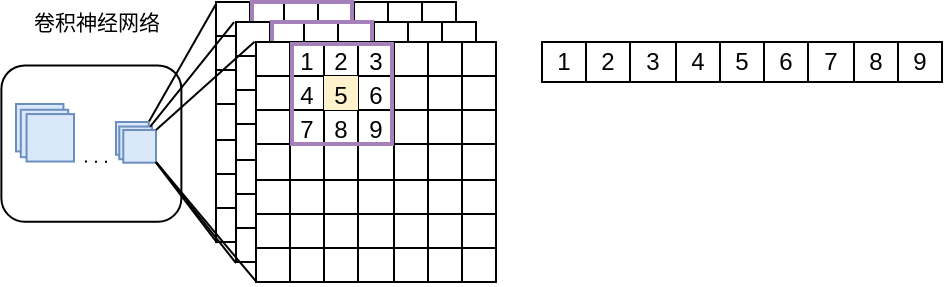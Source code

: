 <mxfile version="14.4.4" type="github">
  <diagram id="DVfhKNldQt_1H1VPAFZx" name="第 1 页">
    <mxGraphModel dx="813" dy="426" grid="1" gridSize="10" guides="1" tooltips="1" connect="1" arrows="1" fold="1" page="1" pageScale="1" pageWidth="827" pageHeight="1169" math="0" shadow="0">
      <root>
        <mxCell id="0" />
        <mxCell id="1" parent="0" />
        <mxCell id="3pBGqSBrtArBSsRjVc5b-1" value="" style="rounded=1;whiteSpace=wrap;html=1;fillColor=none;" vertex="1" parent="1">
          <mxGeometry x="89.69" y="181.7" width="90" height="78.18" as="geometry" />
        </mxCell>
        <mxCell id="3pBGqSBrtArBSsRjVc5b-2" value="&lt;font style=&quot;font-size: 10.5px&quot;&gt;卷积神经网络&lt;/font&gt;" style="text;html=1;align=center;verticalAlign=middle;resizable=0;points=[];autosize=1;fontSize=10.5;" vertex="1" parent="1">
          <mxGeometry x="92" y="150" width="90" height="20" as="geometry" />
        </mxCell>
        <mxCell id="3pBGqSBrtArBSsRjVc5b-3" value="" style="shape=table;html=1;whiteSpace=wrap;startSize=0;container=1;collapsible=0;childLayout=tableLayout;" vertex="1" parent="1">
          <mxGeometry x="197" y="150" width="120" height="120" as="geometry" />
        </mxCell>
        <mxCell id="3pBGqSBrtArBSsRjVc5b-4" value="" style="shape=partialRectangle;html=1;whiteSpace=wrap;collapsible=0;dropTarget=0;pointerEvents=0;fillColor=none;top=0;left=0;bottom=0;right=0;points=[[0,0.5],[1,0.5]];portConstraint=eastwest;" vertex="1" parent="3pBGqSBrtArBSsRjVc5b-3">
          <mxGeometry width="120" height="17" as="geometry" />
        </mxCell>
        <mxCell id="3pBGqSBrtArBSsRjVc5b-5" value="" style="shape=partialRectangle;html=1;whiteSpace=wrap;connectable=0;overflow=hidden;fillColor=none;top=0;left=0;bottom=0;right=0;" vertex="1" parent="3pBGqSBrtArBSsRjVc5b-4">
          <mxGeometry width="17" height="17" as="geometry" />
        </mxCell>
        <mxCell id="3pBGqSBrtArBSsRjVc5b-6" value="" style="shape=partialRectangle;html=1;whiteSpace=wrap;connectable=0;overflow=hidden;fillColor=none;top=0;left=0;bottom=0;right=0;" vertex="1" parent="3pBGqSBrtArBSsRjVc5b-4">
          <mxGeometry x="17" width="17" height="17" as="geometry" />
        </mxCell>
        <mxCell id="3pBGqSBrtArBSsRjVc5b-7" value="" style="shape=partialRectangle;html=1;whiteSpace=wrap;connectable=0;overflow=hidden;fillColor=none;top=0;left=0;bottom=0;right=0;" vertex="1" parent="3pBGqSBrtArBSsRjVc5b-4">
          <mxGeometry x="34" width="17" height="17" as="geometry" />
        </mxCell>
        <mxCell id="3pBGqSBrtArBSsRjVc5b-8" value="" style="shape=partialRectangle;html=1;whiteSpace=wrap;connectable=0;overflow=hidden;fillColor=none;top=0;left=0;bottom=0;right=0;" vertex="1" parent="3pBGqSBrtArBSsRjVc5b-4">
          <mxGeometry x="51" width="18" height="17" as="geometry" />
        </mxCell>
        <mxCell id="3pBGqSBrtArBSsRjVc5b-9" value="" style="shape=partialRectangle;html=1;whiteSpace=wrap;connectable=0;overflow=hidden;fillColor=none;top=0;left=0;bottom=0;right=0;" vertex="1" parent="3pBGqSBrtArBSsRjVc5b-4">
          <mxGeometry x="69" width="17" height="17" as="geometry" />
        </mxCell>
        <mxCell id="3pBGqSBrtArBSsRjVc5b-10" value="" style="shape=partialRectangle;html=1;whiteSpace=wrap;connectable=0;overflow=hidden;fillColor=none;top=0;left=0;bottom=0;right=0;" vertex="1" parent="3pBGqSBrtArBSsRjVc5b-4">
          <mxGeometry x="86" width="17" height="17" as="geometry" />
        </mxCell>
        <mxCell id="3pBGqSBrtArBSsRjVc5b-11" value="" style="shape=partialRectangle;html=1;whiteSpace=wrap;connectable=0;overflow=hidden;fillColor=none;top=0;left=0;bottom=0;right=0;" vertex="1" parent="3pBGqSBrtArBSsRjVc5b-4">
          <mxGeometry x="103" width="17" height="17" as="geometry" />
        </mxCell>
        <mxCell id="3pBGqSBrtArBSsRjVc5b-12" value="" style="shape=partialRectangle;html=1;whiteSpace=wrap;collapsible=0;dropTarget=0;pointerEvents=0;fillColor=none;top=0;left=0;bottom=0;right=0;points=[[0,0.5],[1,0.5]];portConstraint=eastwest;" vertex="1" parent="3pBGqSBrtArBSsRjVc5b-3">
          <mxGeometry y="17" width="120" height="17" as="geometry" />
        </mxCell>
        <mxCell id="3pBGqSBrtArBSsRjVc5b-13" value="" style="shape=partialRectangle;html=1;whiteSpace=wrap;connectable=0;overflow=hidden;fillColor=none;top=0;left=0;bottom=0;right=0;" vertex="1" parent="3pBGqSBrtArBSsRjVc5b-12">
          <mxGeometry width="17" height="17" as="geometry" />
        </mxCell>
        <mxCell id="3pBGqSBrtArBSsRjVc5b-14" value="" style="shape=partialRectangle;html=1;whiteSpace=wrap;connectable=0;overflow=hidden;fillColor=none;top=0;left=0;bottom=0;right=0;" vertex="1" parent="3pBGqSBrtArBSsRjVc5b-12">
          <mxGeometry x="17" width="17" height="17" as="geometry" />
        </mxCell>
        <mxCell id="3pBGqSBrtArBSsRjVc5b-15" value="" style="shape=partialRectangle;html=1;whiteSpace=wrap;connectable=0;overflow=hidden;fillColor=#fff2cc;top=0;left=0;bottom=0;right=0;strokeColor=#d6b656;" vertex="1" parent="3pBGqSBrtArBSsRjVc5b-12">
          <mxGeometry x="34" width="17" height="17" as="geometry" />
        </mxCell>
        <mxCell id="3pBGqSBrtArBSsRjVc5b-16" value="" style="shape=partialRectangle;html=1;whiteSpace=wrap;connectable=0;overflow=hidden;fillColor=none;top=0;left=0;bottom=0;right=0;" vertex="1" parent="3pBGqSBrtArBSsRjVc5b-12">
          <mxGeometry x="51" width="18" height="17" as="geometry" />
        </mxCell>
        <mxCell id="3pBGqSBrtArBSsRjVc5b-17" value="" style="shape=partialRectangle;html=1;whiteSpace=wrap;connectable=0;overflow=hidden;fillColor=none;top=0;left=0;bottom=0;right=0;" vertex="1" parent="3pBGqSBrtArBSsRjVc5b-12">
          <mxGeometry x="69" width="17" height="17" as="geometry" />
        </mxCell>
        <mxCell id="3pBGqSBrtArBSsRjVc5b-18" value="" style="shape=partialRectangle;html=1;whiteSpace=wrap;connectable=0;overflow=hidden;fillColor=none;top=0;left=0;bottom=0;right=0;" vertex="1" parent="3pBGqSBrtArBSsRjVc5b-12">
          <mxGeometry x="86" width="17" height="17" as="geometry" />
        </mxCell>
        <mxCell id="3pBGqSBrtArBSsRjVc5b-19" value="" style="shape=partialRectangle;html=1;whiteSpace=wrap;connectable=0;overflow=hidden;fillColor=none;top=0;left=0;bottom=0;right=0;" vertex="1" parent="3pBGqSBrtArBSsRjVc5b-12">
          <mxGeometry x="103" width="17" height="17" as="geometry" />
        </mxCell>
        <mxCell id="3pBGqSBrtArBSsRjVc5b-20" value="" style="shape=partialRectangle;html=1;whiteSpace=wrap;collapsible=0;dropTarget=0;pointerEvents=0;fillColor=none;top=0;left=0;bottom=0;right=0;points=[[0,0.5],[1,0.5]];portConstraint=eastwest;" vertex="1" parent="3pBGqSBrtArBSsRjVc5b-3">
          <mxGeometry y="34" width="120" height="17" as="geometry" />
        </mxCell>
        <mxCell id="3pBGqSBrtArBSsRjVc5b-21" value="" style="shape=partialRectangle;html=1;whiteSpace=wrap;connectable=0;overflow=hidden;fillColor=none;top=0;left=0;bottom=0;right=0;" vertex="1" parent="3pBGqSBrtArBSsRjVc5b-20">
          <mxGeometry width="17" height="17" as="geometry" />
        </mxCell>
        <mxCell id="3pBGqSBrtArBSsRjVc5b-22" value="" style="shape=partialRectangle;html=1;whiteSpace=wrap;connectable=0;overflow=hidden;fillColor=none;top=0;left=0;bottom=0;right=0;" vertex="1" parent="3pBGqSBrtArBSsRjVc5b-20">
          <mxGeometry x="17" width="17" height="17" as="geometry" />
        </mxCell>
        <mxCell id="3pBGqSBrtArBSsRjVc5b-23" value="" style="shape=partialRectangle;html=1;whiteSpace=wrap;connectable=0;overflow=hidden;top=0;left=0;bottom=0;right=0;strokeColor=#d79b00;fillColor=none;" vertex="1" parent="3pBGqSBrtArBSsRjVc5b-20">
          <mxGeometry x="34" width="17" height="17" as="geometry" />
        </mxCell>
        <mxCell id="3pBGqSBrtArBSsRjVc5b-24" value="" style="shape=partialRectangle;html=1;whiteSpace=wrap;connectable=0;overflow=hidden;fillColor=none;top=0;left=0;bottom=0;right=0;" vertex="1" parent="3pBGqSBrtArBSsRjVc5b-20">
          <mxGeometry x="51" width="18" height="17" as="geometry" />
        </mxCell>
        <mxCell id="3pBGqSBrtArBSsRjVc5b-25" value="" style="shape=partialRectangle;html=1;whiteSpace=wrap;connectable=0;overflow=hidden;fillColor=none;top=0;left=0;bottom=0;right=0;" vertex="1" parent="3pBGqSBrtArBSsRjVc5b-20">
          <mxGeometry x="69" width="17" height="17" as="geometry" />
        </mxCell>
        <mxCell id="3pBGqSBrtArBSsRjVc5b-26" value="" style="shape=partialRectangle;html=1;whiteSpace=wrap;connectable=0;overflow=hidden;fillColor=none;top=0;left=0;bottom=0;right=0;" vertex="1" parent="3pBGqSBrtArBSsRjVc5b-20">
          <mxGeometry x="86" width="17" height="17" as="geometry" />
        </mxCell>
        <mxCell id="3pBGqSBrtArBSsRjVc5b-27" value="" style="shape=partialRectangle;html=1;whiteSpace=wrap;connectable=0;overflow=hidden;fillColor=none;top=0;left=0;bottom=0;right=0;" vertex="1" parent="3pBGqSBrtArBSsRjVc5b-20">
          <mxGeometry x="103" width="17" height="17" as="geometry" />
        </mxCell>
        <mxCell id="3pBGqSBrtArBSsRjVc5b-28" value="" style="shape=partialRectangle;html=1;whiteSpace=wrap;collapsible=0;dropTarget=0;pointerEvents=0;fillColor=none;top=0;left=0;bottom=0;right=0;points=[[0,0.5],[1,0.5]];portConstraint=eastwest;" vertex="1" parent="3pBGqSBrtArBSsRjVc5b-3">
          <mxGeometry y="51" width="120" height="18" as="geometry" />
        </mxCell>
        <mxCell id="3pBGqSBrtArBSsRjVc5b-29" value="" style="shape=partialRectangle;html=1;whiteSpace=wrap;connectable=0;overflow=hidden;fillColor=none;top=0;left=0;bottom=0;right=0;" vertex="1" parent="3pBGqSBrtArBSsRjVc5b-28">
          <mxGeometry width="17" height="18" as="geometry" />
        </mxCell>
        <mxCell id="3pBGqSBrtArBSsRjVc5b-30" value="" style="shape=partialRectangle;html=1;whiteSpace=wrap;connectable=0;overflow=hidden;fillColor=none;top=0;left=0;bottom=0;right=0;" vertex="1" parent="3pBGqSBrtArBSsRjVc5b-28">
          <mxGeometry x="17" width="17" height="18" as="geometry" />
        </mxCell>
        <mxCell id="3pBGqSBrtArBSsRjVc5b-31" value="" style="shape=partialRectangle;html=1;whiteSpace=wrap;connectable=0;overflow=hidden;fillColor=none;top=0;left=0;bottom=0;right=0;" vertex="1" parent="3pBGqSBrtArBSsRjVc5b-28">
          <mxGeometry x="34" width="17" height="18" as="geometry" />
        </mxCell>
        <mxCell id="3pBGqSBrtArBSsRjVc5b-32" value="" style="shape=partialRectangle;html=1;whiteSpace=wrap;connectable=0;overflow=hidden;fillColor=none;top=0;left=0;bottom=0;right=0;" vertex="1" parent="3pBGqSBrtArBSsRjVc5b-28">
          <mxGeometry x="51" width="18" height="18" as="geometry" />
        </mxCell>
        <mxCell id="3pBGqSBrtArBSsRjVc5b-33" value="" style="shape=partialRectangle;html=1;whiteSpace=wrap;connectable=0;overflow=hidden;fillColor=none;top=0;left=0;bottom=0;right=0;" vertex="1" parent="3pBGqSBrtArBSsRjVc5b-28">
          <mxGeometry x="69" width="17" height="18" as="geometry" />
        </mxCell>
        <mxCell id="3pBGqSBrtArBSsRjVc5b-34" value="" style="shape=partialRectangle;html=1;whiteSpace=wrap;connectable=0;overflow=hidden;fillColor=none;top=0;left=0;bottom=0;right=0;" vertex="1" parent="3pBGqSBrtArBSsRjVc5b-28">
          <mxGeometry x="86" width="17" height="18" as="geometry" />
        </mxCell>
        <mxCell id="3pBGqSBrtArBSsRjVc5b-35" value="" style="shape=partialRectangle;html=1;whiteSpace=wrap;connectable=0;overflow=hidden;fillColor=none;top=0;left=0;bottom=0;right=0;" vertex="1" parent="3pBGqSBrtArBSsRjVc5b-28">
          <mxGeometry x="103" width="17" height="18" as="geometry" />
        </mxCell>
        <mxCell id="3pBGqSBrtArBSsRjVc5b-36" value="" style="shape=partialRectangle;html=1;whiteSpace=wrap;collapsible=0;dropTarget=0;pointerEvents=0;fillColor=none;top=0;left=0;bottom=0;right=0;points=[[0,0.5],[1,0.5]];portConstraint=eastwest;" vertex="1" parent="3pBGqSBrtArBSsRjVc5b-3">
          <mxGeometry y="69" width="120" height="17" as="geometry" />
        </mxCell>
        <mxCell id="3pBGqSBrtArBSsRjVc5b-37" value="" style="shape=partialRectangle;html=1;whiteSpace=wrap;connectable=0;overflow=hidden;fillColor=none;top=0;left=0;bottom=0;right=0;" vertex="1" parent="3pBGqSBrtArBSsRjVc5b-36">
          <mxGeometry width="17" height="17" as="geometry" />
        </mxCell>
        <mxCell id="3pBGqSBrtArBSsRjVc5b-38" value="" style="shape=partialRectangle;html=1;whiteSpace=wrap;connectable=0;overflow=hidden;fillColor=none;top=0;left=0;bottom=0;right=0;" vertex="1" parent="3pBGqSBrtArBSsRjVc5b-36">
          <mxGeometry x="17" width="17" height="17" as="geometry" />
        </mxCell>
        <mxCell id="3pBGqSBrtArBSsRjVc5b-39" value="" style="shape=partialRectangle;html=1;whiteSpace=wrap;connectable=0;overflow=hidden;fillColor=none;top=0;left=0;bottom=0;right=0;" vertex="1" parent="3pBGqSBrtArBSsRjVc5b-36">
          <mxGeometry x="34" width="17" height="17" as="geometry" />
        </mxCell>
        <mxCell id="3pBGqSBrtArBSsRjVc5b-40" value="" style="shape=partialRectangle;html=1;whiteSpace=wrap;connectable=0;overflow=hidden;fillColor=none;top=0;left=0;bottom=0;right=0;" vertex="1" parent="3pBGqSBrtArBSsRjVc5b-36">
          <mxGeometry x="51" width="18" height="17" as="geometry" />
        </mxCell>
        <mxCell id="3pBGqSBrtArBSsRjVc5b-41" value="" style="shape=partialRectangle;html=1;whiteSpace=wrap;connectable=0;overflow=hidden;fillColor=none;top=0;left=0;bottom=0;right=0;" vertex="1" parent="3pBGqSBrtArBSsRjVc5b-36">
          <mxGeometry x="69" width="17" height="17" as="geometry" />
        </mxCell>
        <mxCell id="3pBGqSBrtArBSsRjVc5b-42" value="" style="shape=partialRectangle;html=1;whiteSpace=wrap;connectable=0;overflow=hidden;fillColor=none;top=0;left=0;bottom=0;right=0;" vertex="1" parent="3pBGqSBrtArBSsRjVc5b-36">
          <mxGeometry x="86" width="17" height="17" as="geometry" />
        </mxCell>
        <mxCell id="3pBGqSBrtArBSsRjVc5b-43" value="" style="shape=partialRectangle;html=1;whiteSpace=wrap;connectable=0;overflow=hidden;fillColor=none;top=0;left=0;bottom=0;right=0;" vertex="1" parent="3pBGqSBrtArBSsRjVc5b-36">
          <mxGeometry x="103" width="17" height="17" as="geometry" />
        </mxCell>
        <mxCell id="3pBGqSBrtArBSsRjVc5b-44" value="" style="shape=partialRectangle;html=1;whiteSpace=wrap;collapsible=0;dropTarget=0;pointerEvents=0;fillColor=none;top=0;left=0;bottom=0;right=0;points=[[0,0.5],[1,0.5]];portConstraint=eastwest;" vertex="1" parent="3pBGqSBrtArBSsRjVc5b-3">
          <mxGeometry y="86" width="120" height="17" as="geometry" />
        </mxCell>
        <mxCell id="3pBGqSBrtArBSsRjVc5b-45" value="" style="shape=partialRectangle;html=1;whiteSpace=wrap;connectable=0;overflow=hidden;fillColor=none;top=0;left=0;bottom=0;right=0;" vertex="1" parent="3pBGqSBrtArBSsRjVc5b-44">
          <mxGeometry width="17" height="17" as="geometry" />
        </mxCell>
        <mxCell id="3pBGqSBrtArBSsRjVc5b-46" value="" style="shape=partialRectangle;html=1;whiteSpace=wrap;connectable=0;overflow=hidden;fillColor=none;top=0;left=0;bottom=0;right=0;" vertex="1" parent="3pBGqSBrtArBSsRjVc5b-44">
          <mxGeometry x="17" width="17" height="17" as="geometry" />
        </mxCell>
        <mxCell id="3pBGqSBrtArBSsRjVc5b-47" value="" style="shape=partialRectangle;html=1;whiteSpace=wrap;connectable=0;overflow=hidden;fillColor=none;top=0;left=0;bottom=0;right=0;" vertex="1" parent="3pBGqSBrtArBSsRjVc5b-44">
          <mxGeometry x="34" width="17" height="17" as="geometry" />
        </mxCell>
        <mxCell id="3pBGqSBrtArBSsRjVc5b-48" value="" style="shape=partialRectangle;html=1;whiteSpace=wrap;connectable=0;overflow=hidden;fillColor=none;top=0;left=0;bottom=0;right=0;" vertex="1" parent="3pBGqSBrtArBSsRjVc5b-44">
          <mxGeometry x="51" width="18" height="17" as="geometry" />
        </mxCell>
        <mxCell id="3pBGqSBrtArBSsRjVc5b-49" value="" style="shape=partialRectangle;html=1;whiteSpace=wrap;connectable=0;overflow=hidden;fillColor=none;top=0;left=0;bottom=0;right=0;" vertex="1" parent="3pBGqSBrtArBSsRjVc5b-44">
          <mxGeometry x="69" width="17" height="17" as="geometry" />
        </mxCell>
        <mxCell id="3pBGqSBrtArBSsRjVc5b-50" value="" style="shape=partialRectangle;html=1;whiteSpace=wrap;connectable=0;overflow=hidden;fillColor=none;top=0;left=0;bottom=0;right=0;" vertex="1" parent="3pBGqSBrtArBSsRjVc5b-44">
          <mxGeometry x="86" width="17" height="17" as="geometry" />
        </mxCell>
        <mxCell id="3pBGqSBrtArBSsRjVc5b-51" value="" style="shape=partialRectangle;html=1;whiteSpace=wrap;connectable=0;overflow=hidden;fillColor=none;top=0;left=0;bottom=0;right=0;" vertex="1" parent="3pBGqSBrtArBSsRjVc5b-44">
          <mxGeometry x="103" width="17" height="17" as="geometry" />
        </mxCell>
        <mxCell id="3pBGqSBrtArBSsRjVc5b-52" value="" style="shape=partialRectangle;html=1;whiteSpace=wrap;collapsible=0;dropTarget=0;pointerEvents=0;fillColor=none;top=0;left=0;bottom=0;right=0;points=[[0,0.5],[1,0.5]];portConstraint=eastwest;" vertex="1" parent="3pBGqSBrtArBSsRjVc5b-3">
          <mxGeometry y="103" width="120" height="17" as="geometry" />
        </mxCell>
        <mxCell id="3pBGqSBrtArBSsRjVc5b-53" value="" style="shape=partialRectangle;html=1;whiteSpace=wrap;connectable=0;overflow=hidden;fillColor=none;top=0;left=0;bottom=0;right=0;" vertex="1" parent="3pBGqSBrtArBSsRjVc5b-52">
          <mxGeometry width="17" height="17" as="geometry" />
        </mxCell>
        <mxCell id="3pBGqSBrtArBSsRjVc5b-54" value="" style="shape=partialRectangle;html=1;whiteSpace=wrap;connectable=0;overflow=hidden;fillColor=none;top=0;left=0;bottom=0;right=0;" vertex="1" parent="3pBGqSBrtArBSsRjVc5b-52">
          <mxGeometry x="17" width="17" height="17" as="geometry" />
        </mxCell>
        <mxCell id="3pBGqSBrtArBSsRjVc5b-55" value="" style="shape=partialRectangle;html=1;whiteSpace=wrap;connectable=0;overflow=hidden;fillColor=none;top=0;left=0;bottom=0;right=0;" vertex="1" parent="3pBGqSBrtArBSsRjVc5b-52">
          <mxGeometry x="34" width="17" height="17" as="geometry" />
        </mxCell>
        <mxCell id="3pBGqSBrtArBSsRjVc5b-56" value="" style="shape=partialRectangle;html=1;whiteSpace=wrap;connectable=0;overflow=hidden;fillColor=none;top=0;left=0;bottom=0;right=0;" vertex="1" parent="3pBGqSBrtArBSsRjVc5b-52">
          <mxGeometry x="51" width="18" height="17" as="geometry" />
        </mxCell>
        <mxCell id="3pBGqSBrtArBSsRjVc5b-57" value="" style="shape=partialRectangle;html=1;whiteSpace=wrap;connectable=0;overflow=hidden;fillColor=none;top=0;left=0;bottom=0;right=0;" vertex="1" parent="3pBGqSBrtArBSsRjVc5b-52">
          <mxGeometry x="69" width="17" height="17" as="geometry" />
        </mxCell>
        <mxCell id="3pBGqSBrtArBSsRjVc5b-58" value="" style="shape=partialRectangle;html=1;whiteSpace=wrap;connectable=0;overflow=hidden;fillColor=none;top=0;left=0;bottom=0;right=0;" vertex="1" parent="3pBGqSBrtArBSsRjVc5b-52">
          <mxGeometry x="86" width="17" height="17" as="geometry" />
        </mxCell>
        <mxCell id="3pBGqSBrtArBSsRjVc5b-59" value="" style="shape=partialRectangle;html=1;whiteSpace=wrap;connectable=0;overflow=hidden;fillColor=none;top=0;left=0;bottom=0;right=0;" vertex="1" parent="3pBGqSBrtArBSsRjVc5b-52">
          <mxGeometry x="103" width="17" height="17" as="geometry" />
        </mxCell>
        <mxCell id="3pBGqSBrtArBSsRjVc5b-60" value="" style="endArrow=none;html=1;exitX=1;exitY=0;exitDx=0;exitDy=0;entryX=0;entryY=0.059;entryDx=0;entryDy=0;entryPerimeter=0;" edge="1" parent="1" source="3pBGqSBrtArBSsRjVc5b-65" target="3pBGqSBrtArBSsRjVc5b-4">
          <mxGeometry width="50" height="50" relative="1" as="geometry">
            <mxPoint x="197" y="270" as="sourcePoint" />
            <mxPoint x="207" y="151" as="targetPoint" />
          </mxGeometry>
        </mxCell>
        <mxCell id="3pBGqSBrtArBSsRjVc5b-61" value="" style="whiteSpace=wrap;html=1;aspect=fixed;fillColor=#dae8fc;strokeColor=#6c8ebf;" vertex="1" parent="1">
          <mxGeometry x="97" y="201" width="23.719" height="23.719" as="geometry" />
        </mxCell>
        <mxCell id="3pBGqSBrtArBSsRjVc5b-62" value="" style="whiteSpace=wrap;html=1;aspect=fixed;fillColor=#dae8fc;strokeColor=#6c8ebf;" vertex="1" parent="1">
          <mxGeometry x="99.393" y="203.874" width="23.719" height="23.719" as="geometry" />
        </mxCell>
        <mxCell id="3pBGqSBrtArBSsRjVc5b-63" value="" style="whiteSpace=wrap;html=1;aspect=fixed;fillColor=#dae8fc;strokeColor=#6c8ebf;" vertex="1" parent="1">
          <mxGeometry x="102.281" y="206.04" width="23.719" height="23.719" as="geometry" />
        </mxCell>
        <mxCell id="3pBGqSBrtArBSsRjVc5b-64" value="" style="group" vertex="1" connectable="0" parent="1">
          <mxGeometry x="147" y="210" width="20" height="22.78" as="geometry" />
        </mxCell>
        <mxCell id="3pBGqSBrtArBSsRjVc5b-65" value="" style="whiteSpace=wrap;html=1;aspect=fixed;fillColor=#dae8fc;strokeColor=#6c8ebf;" vertex="1" parent="3pBGqSBrtArBSsRjVc5b-64">
          <mxGeometry width="16.358" height="16.358" as="geometry" />
        </mxCell>
        <mxCell id="3pBGqSBrtArBSsRjVc5b-66" value="" style="whiteSpace=wrap;html=1;aspect=fixed;fillColor=#dae8fc;strokeColor=#6c8ebf;" vertex="1" parent="3pBGqSBrtArBSsRjVc5b-64">
          <mxGeometry x="1.65" y="2.277" width="16.358" height="16.358" as="geometry" />
        </mxCell>
        <mxCell id="3pBGqSBrtArBSsRjVc5b-67" value="" style="whiteSpace=wrap;html=1;aspect=fixed;fillColor=#dae8fc;strokeColor=#6c8ebf;" vertex="1" parent="3pBGqSBrtArBSsRjVc5b-64">
          <mxGeometry x="3.642" y="3.992" width="16.358" height="16.358" as="geometry" />
        </mxCell>
        <mxCell id="3pBGqSBrtArBSsRjVc5b-68" value="" style="endArrow=none;dashed=1;html=1;dashPattern=1 4;" edge="1" parent="1">
          <mxGeometry width="50" height="50" relative="1" as="geometry">
            <mxPoint x="131.5" y="229.76" as="sourcePoint" />
            <mxPoint x="142.5" y="229.88" as="targetPoint" />
          </mxGeometry>
        </mxCell>
        <mxCell id="3pBGqSBrtArBSsRjVc5b-69" value="" style="endArrow=none;html=1;exitX=1;exitY=1;exitDx=0;exitDy=0;entryX=0.005;entryY=1.023;entryDx=0;entryDy=0;entryPerimeter=0;" edge="1" parent="1" source="3pBGqSBrtArBSsRjVc5b-67" target="3pBGqSBrtArBSsRjVc5b-52">
          <mxGeometry width="50" height="50" relative="1" as="geometry">
            <mxPoint x="197" y="250" as="sourcePoint" />
            <mxPoint x="247" y="200" as="targetPoint" />
          </mxGeometry>
        </mxCell>
        <mxCell id="3pBGqSBrtArBSsRjVc5b-70" value="" style="whiteSpace=wrap;html=1;aspect=fixed;fillColor=none;strokeColor=#A680B8;strokeWidth=2;" vertex="1" parent="1">
          <mxGeometry x="215" y="150" width="50" height="50" as="geometry" />
        </mxCell>
        <mxCell id="3pBGqSBrtArBSsRjVc5b-71" value="" style="shape=table;html=1;whiteSpace=wrap;startSize=0;container=1;collapsible=0;childLayout=tableLayout;" vertex="1" parent="1">
          <mxGeometry x="207" y="160" width="120" height="120" as="geometry" />
        </mxCell>
        <mxCell id="3pBGqSBrtArBSsRjVc5b-72" value="" style="shape=partialRectangle;html=1;whiteSpace=wrap;collapsible=0;dropTarget=0;pointerEvents=0;fillColor=none;top=0;left=0;bottom=0;right=0;points=[[0,0.5],[1,0.5]];portConstraint=eastwest;" vertex="1" parent="3pBGqSBrtArBSsRjVc5b-71">
          <mxGeometry width="120" height="17" as="geometry" />
        </mxCell>
        <mxCell id="3pBGqSBrtArBSsRjVc5b-73" value="" style="shape=partialRectangle;html=1;whiteSpace=wrap;connectable=0;overflow=hidden;fillColor=none;top=0;left=0;bottom=0;right=0;" vertex="1" parent="3pBGqSBrtArBSsRjVc5b-72">
          <mxGeometry width="17" height="17" as="geometry" />
        </mxCell>
        <mxCell id="3pBGqSBrtArBSsRjVc5b-74" value="" style="shape=partialRectangle;html=1;whiteSpace=wrap;connectable=0;overflow=hidden;fillColor=none;top=0;left=0;bottom=0;right=0;" vertex="1" parent="3pBGqSBrtArBSsRjVc5b-72">
          <mxGeometry x="17" width="17" height="17" as="geometry" />
        </mxCell>
        <mxCell id="3pBGqSBrtArBSsRjVc5b-75" value="" style="shape=partialRectangle;html=1;whiteSpace=wrap;connectable=0;overflow=hidden;fillColor=none;top=0;left=0;bottom=0;right=0;" vertex="1" parent="3pBGqSBrtArBSsRjVc5b-72">
          <mxGeometry x="34" width="17" height="17" as="geometry" />
        </mxCell>
        <mxCell id="3pBGqSBrtArBSsRjVc5b-76" value="" style="shape=partialRectangle;html=1;whiteSpace=wrap;connectable=0;overflow=hidden;fillColor=none;top=0;left=0;bottom=0;right=0;" vertex="1" parent="3pBGqSBrtArBSsRjVc5b-72">
          <mxGeometry x="51" width="18" height="17" as="geometry" />
        </mxCell>
        <mxCell id="3pBGqSBrtArBSsRjVc5b-77" value="" style="shape=partialRectangle;html=1;whiteSpace=wrap;connectable=0;overflow=hidden;fillColor=none;top=0;left=0;bottom=0;right=0;" vertex="1" parent="3pBGqSBrtArBSsRjVc5b-72">
          <mxGeometry x="69" width="17" height="17" as="geometry" />
        </mxCell>
        <mxCell id="3pBGqSBrtArBSsRjVc5b-78" value="" style="shape=partialRectangle;html=1;whiteSpace=wrap;connectable=0;overflow=hidden;fillColor=none;top=0;left=0;bottom=0;right=0;" vertex="1" parent="3pBGqSBrtArBSsRjVc5b-72">
          <mxGeometry x="86" width="17" height="17" as="geometry" />
        </mxCell>
        <mxCell id="3pBGqSBrtArBSsRjVc5b-79" value="" style="shape=partialRectangle;html=1;whiteSpace=wrap;connectable=0;overflow=hidden;fillColor=none;top=0;left=0;bottom=0;right=0;" vertex="1" parent="3pBGqSBrtArBSsRjVc5b-72">
          <mxGeometry x="103" width="17" height="17" as="geometry" />
        </mxCell>
        <mxCell id="3pBGqSBrtArBSsRjVc5b-80" value="" style="shape=partialRectangle;html=1;whiteSpace=wrap;collapsible=0;dropTarget=0;pointerEvents=0;fillColor=none;top=0;left=0;bottom=0;right=0;points=[[0,0.5],[1,0.5]];portConstraint=eastwest;" vertex="1" parent="3pBGqSBrtArBSsRjVc5b-71">
          <mxGeometry y="17" width="120" height="17" as="geometry" />
        </mxCell>
        <mxCell id="3pBGqSBrtArBSsRjVc5b-81" value="" style="shape=partialRectangle;html=1;whiteSpace=wrap;connectable=0;overflow=hidden;fillColor=none;top=0;left=0;bottom=0;right=0;" vertex="1" parent="3pBGqSBrtArBSsRjVc5b-80">
          <mxGeometry width="17" height="17" as="geometry" />
        </mxCell>
        <mxCell id="3pBGqSBrtArBSsRjVc5b-82" value="" style="shape=partialRectangle;html=1;whiteSpace=wrap;connectable=0;overflow=hidden;fillColor=none;top=0;left=0;bottom=0;right=0;" vertex="1" parent="3pBGqSBrtArBSsRjVc5b-80">
          <mxGeometry x="17" width="17" height="17" as="geometry" />
        </mxCell>
        <mxCell id="3pBGqSBrtArBSsRjVc5b-83" value="" style="shape=partialRectangle;html=1;whiteSpace=wrap;connectable=0;overflow=hidden;fillColor=#fff2cc;top=0;left=0;bottom=0;right=0;strokeColor=#d6b656;" vertex="1" parent="3pBGqSBrtArBSsRjVc5b-80">
          <mxGeometry x="34" width="17" height="17" as="geometry" />
        </mxCell>
        <mxCell id="3pBGqSBrtArBSsRjVc5b-84" value="" style="shape=partialRectangle;html=1;whiteSpace=wrap;connectable=0;overflow=hidden;fillColor=none;top=0;left=0;bottom=0;right=0;" vertex="1" parent="3pBGqSBrtArBSsRjVc5b-80">
          <mxGeometry x="51" width="18" height="17" as="geometry" />
        </mxCell>
        <mxCell id="3pBGqSBrtArBSsRjVc5b-85" value="" style="shape=partialRectangle;html=1;whiteSpace=wrap;connectable=0;overflow=hidden;fillColor=none;top=0;left=0;bottom=0;right=0;" vertex="1" parent="3pBGqSBrtArBSsRjVc5b-80">
          <mxGeometry x="69" width="17" height="17" as="geometry" />
        </mxCell>
        <mxCell id="3pBGqSBrtArBSsRjVc5b-86" value="" style="shape=partialRectangle;html=1;whiteSpace=wrap;connectable=0;overflow=hidden;fillColor=none;top=0;left=0;bottom=0;right=0;" vertex="1" parent="3pBGqSBrtArBSsRjVc5b-80">
          <mxGeometry x="86" width="17" height="17" as="geometry" />
        </mxCell>
        <mxCell id="3pBGqSBrtArBSsRjVc5b-87" value="" style="shape=partialRectangle;html=1;whiteSpace=wrap;connectable=0;overflow=hidden;fillColor=none;top=0;left=0;bottom=0;right=0;" vertex="1" parent="3pBGqSBrtArBSsRjVc5b-80">
          <mxGeometry x="103" width="17" height="17" as="geometry" />
        </mxCell>
        <mxCell id="3pBGqSBrtArBSsRjVc5b-88" value="" style="shape=partialRectangle;html=1;whiteSpace=wrap;collapsible=0;dropTarget=0;pointerEvents=0;fillColor=none;top=0;left=0;bottom=0;right=0;points=[[0,0.5],[1,0.5]];portConstraint=eastwest;" vertex="1" parent="3pBGqSBrtArBSsRjVc5b-71">
          <mxGeometry y="34" width="120" height="17" as="geometry" />
        </mxCell>
        <mxCell id="3pBGqSBrtArBSsRjVc5b-89" value="" style="shape=partialRectangle;html=1;whiteSpace=wrap;connectable=0;overflow=hidden;fillColor=none;top=0;left=0;bottom=0;right=0;" vertex="1" parent="3pBGqSBrtArBSsRjVc5b-88">
          <mxGeometry width="17" height="17" as="geometry" />
        </mxCell>
        <mxCell id="3pBGqSBrtArBSsRjVc5b-90" value="" style="shape=partialRectangle;html=1;whiteSpace=wrap;connectable=0;overflow=hidden;fillColor=none;top=0;left=0;bottom=0;right=0;" vertex="1" parent="3pBGqSBrtArBSsRjVc5b-88">
          <mxGeometry x="17" width="17" height="17" as="geometry" />
        </mxCell>
        <mxCell id="3pBGqSBrtArBSsRjVc5b-91" value="" style="shape=partialRectangle;html=1;whiteSpace=wrap;connectable=0;overflow=hidden;top=0;left=0;bottom=0;right=0;strokeColor=#d79b00;fillColor=none;" vertex="1" parent="3pBGqSBrtArBSsRjVc5b-88">
          <mxGeometry x="34" width="17" height="17" as="geometry" />
        </mxCell>
        <mxCell id="3pBGqSBrtArBSsRjVc5b-92" value="" style="shape=partialRectangle;html=1;whiteSpace=wrap;connectable=0;overflow=hidden;fillColor=none;top=0;left=0;bottom=0;right=0;" vertex="1" parent="3pBGqSBrtArBSsRjVc5b-88">
          <mxGeometry x="51" width="18" height="17" as="geometry" />
        </mxCell>
        <mxCell id="3pBGqSBrtArBSsRjVc5b-93" value="" style="shape=partialRectangle;html=1;whiteSpace=wrap;connectable=0;overflow=hidden;fillColor=none;top=0;left=0;bottom=0;right=0;" vertex="1" parent="3pBGqSBrtArBSsRjVc5b-88">
          <mxGeometry x="69" width="17" height="17" as="geometry" />
        </mxCell>
        <mxCell id="3pBGqSBrtArBSsRjVc5b-94" value="" style="shape=partialRectangle;html=1;whiteSpace=wrap;connectable=0;overflow=hidden;fillColor=none;top=0;left=0;bottom=0;right=0;" vertex="1" parent="3pBGqSBrtArBSsRjVc5b-88">
          <mxGeometry x="86" width="17" height="17" as="geometry" />
        </mxCell>
        <mxCell id="3pBGqSBrtArBSsRjVc5b-95" value="" style="shape=partialRectangle;html=1;whiteSpace=wrap;connectable=0;overflow=hidden;fillColor=none;top=0;left=0;bottom=0;right=0;" vertex="1" parent="3pBGqSBrtArBSsRjVc5b-88">
          <mxGeometry x="103" width="17" height="17" as="geometry" />
        </mxCell>
        <mxCell id="3pBGqSBrtArBSsRjVc5b-96" value="" style="shape=partialRectangle;html=1;whiteSpace=wrap;collapsible=0;dropTarget=0;pointerEvents=0;fillColor=none;top=0;left=0;bottom=0;right=0;points=[[0,0.5],[1,0.5]];portConstraint=eastwest;" vertex="1" parent="3pBGqSBrtArBSsRjVc5b-71">
          <mxGeometry y="51" width="120" height="18" as="geometry" />
        </mxCell>
        <mxCell id="3pBGqSBrtArBSsRjVc5b-97" value="" style="shape=partialRectangle;html=1;whiteSpace=wrap;connectable=0;overflow=hidden;fillColor=none;top=0;left=0;bottom=0;right=0;" vertex="1" parent="3pBGqSBrtArBSsRjVc5b-96">
          <mxGeometry width="17" height="18" as="geometry" />
        </mxCell>
        <mxCell id="3pBGqSBrtArBSsRjVc5b-98" value="" style="shape=partialRectangle;html=1;whiteSpace=wrap;connectable=0;overflow=hidden;fillColor=none;top=0;left=0;bottom=0;right=0;" vertex="1" parent="3pBGqSBrtArBSsRjVc5b-96">
          <mxGeometry x="17" width="17" height="18" as="geometry" />
        </mxCell>
        <mxCell id="3pBGqSBrtArBSsRjVc5b-99" value="" style="shape=partialRectangle;html=1;whiteSpace=wrap;connectable=0;overflow=hidden;fillColor=none;top=0;left=0;bottom=0;right=0;" vertex="1" parent="3pBGqSBrtArBSsRjVc5b-96">
          <mxGeometry x="34" width="17" height="18" as="geometry" />
        </mxCell>
        <mxCell id="3pBGqSBrtArBSsRjVc5b-100" value="" style="shape=partialRectangle;html=1;whiteSpace=wrap;connectable=0;overflow=hidden;fillColor=none;top=0;left=0;bottom=0;right=0;" vertex="1" parent="3pBGqSBrtArBSsRjVc5b-96">
          <mxGeometry x="51" width="18" height="18" as="geometry" />
        </mxCell>
        <mxCell id="3pBGqSBrtArBSsRjVc5b-101" value="" style="shape=partialRectangle;html=1;whiteSpace=wrap;connectable=0;overflow=hidden;fillColor=none;top=0;left=0;bottom=0;right=0;" vertex="1" parent="3pBGqSBrtArBSsRjVc5b-96">
          <mxGeometry x="69" width="17" height="18" as="geometry" />
        </mxCell>
        <mxCell id="3pBGqSBrtArBSsRjVc5b-102" value="" style="shape=partialRectangle;html=1;whiteSpace=wrap;connectable=0;overflow=hidden;fillColor=none;top=0;left=0;bottom=0;right=0;" vertex="1" parent="3pBGqSBrtArBSsRjVc5b-96">
          <mxGeometry x="86" width="17" height="18" as="geometry" />
        </mxCell>
        <mxCell id="3pBGqSBrtArBSsRjVc5b-103" value="" style="shape=partialRectangle;html=1;whiteSpace=wrap;connectable=0;overflow=hidden;fillColor=none;top=0;left=0;bottom=0;right=0;" vertex="1" parent="3pBGqSBrtArBSsRjVc5b-96">
          <mxGeometry x="103" width="17" height="18" as="geometry" />
        </mxCell>
        <mxCell id="3pBGqSBrtArBSsRjVc5b-104" value="" style="shape=partialRectangle;html=1;whiteSpace=wrap;collapsible=0;dropTarget=0;pointerEvents=0;fillColor=none;top=0;left=0;bottom=0;right=0;points=[[0,0.5],[1,0.5]];portConstraint=eastwest;" vertex="1" parent="3pBGqSBrtArBSsRjVc5b-71">
          <mxGeometry y="69" width="120" height="17" as="geometry" />
        </mxCell>
        <mxCell id="3pBGqSBrtArBSsRjVc5b-105" value="" style="shape=partialRectangle;html=1;whiteSpace=wrap;connectable=0;overflow=hidden;fillColor=none;top=0;left=0;bottom=0;right=0;" vertex="1" parent="3pBGqSBrtArBSsRjVc5b-104">
          <mxGeometry width="17" height="17" as="geometry" />
        </mxCell>
        <mxCell id="3pBGqSBrtArBSsRjVc5b-106" value="" style="shape=partialRectangle;html=1;whiteSpace=wrap;connectable=0;overflow=hidden;fillColor=none;top=0;left=0;bottom=0;right=0;" vertex="1" parent="3pBGqSBrtArBSsRjVc5b-104">
          <mxGeometry x="17" width="17" height="17" as="geometry" />
        </mxCell>
        <mxCell id="3pBGqSBrtArBSsRjVc5b-107" value="" style="shape=partialRectangle;html=1;whiteSpace=wrap;connectable=0;overflow=hidden;fillColor=none;top=0;left=0;bottom=0;right=0;" vertex="1" parent="3pBGqSBrtArBSsRjVc5b-104">
          <mxGeometry x="34" width="17" height="17" as="geometry" />
        </mxCell>
        <mxCell id="3pBGqSBrtArBSsRjVc5b-108" value="" style="shape=partialRectangle;html=1;whiteSpace=wrap;connectable=0;overflow=hidden;fillColor=none;top=0;left=0;bottom=0;right=0;" vertex="1" parent="3pBGqSBrtArBSsRjVc5b-104">
          <mxGeometry x="51" width="18" height="17" as="geometry" />
        </mxCell>
        <mxCell id="3pBGqSBrtArBSsRjVc5b-109" value="" style="shape=partialRectangle;html=1;whiteSpace=wrap;connectable=0;overflow=hidden;fillColor=none;top=0;left=0;bottom=0;right=0;" vertex="1" parent="3pBGqSBrtArBSsRjVc5b-104">
          <mxGeometry x="69" width="17" height="17" as="geometry" />
        </mxCell>
        <mxCell id="3pBGqSBrtArBSsRjVc5b-110" value="" style="shape=partialRectangle;html=1;whiteSpace=wrap;connectable=0;overflow=hidden;fillColor=none;top=0;left=0;bottom=0;right=0;" vertex="1" parent="3pBGqSBrtArBSsRjVc5b-104">
          <mxGeometry x="86" width="17" height="17" as="geometry" />
        </mxCell>
        <mxCell id="3pBGqSBrtArBSsRjVc5b-111" value="" style="shape=partialRectangle;html=1;whiteSpace=wrap;connectable=0;overflow=hidden;fillColor=none;top=0;left=0;bottom=0;right=0;" vertex="1" parent="3pBGqSBrtArBSsRjVc5b-104">
          <mxGeometry x="103" width="17" height="17" as="geometry" />
        </mxCell>
        <mxCell id="3pBGqSBrtArBSsRjVc5b-112" value="" style="shape=partialRectangle;html=1;whiteSpace=wrap;collapsible=0;dropTarget=0;pointerEvents=0;fillColor=none;top=0;left=0;bottom=0;right=0;points=[[0,0.5],[1,0.5]];portConstraint=eastwest;" vertex="1" parent="3pBGqSBrtArBSsRjVc5b-71">
          <mxGeometry y="86" width="120" height="17" as="geometry" />
        </mxCell>
        <mxCell id="3pBGqSBrtArBSsRjVc5b-113" value="" style="shape=partialRectangle;html=1;whiteSpace=wrap;connectable=0;overflow=hidden;fillColor=none;top=0;left=0;bottom=0;right=0;" vertex="1" parent="3pBGqSBrtArBSsRjVc5b-112">
          <mxGeometry width="17" height="17" as="geometry" />
        </mxCell>
        <mxCell id="3pBGqSBrtArBSsRjVc5b-114" value="" style="shape=partialRectangle;html=1;whiteSpace=wrap;connectable=0;overflow=hidden;fillColor=none;top=0;left=0;bottom=0;right=0;" vertex="1" parent="3pBGqSBrtArBSsRjVc5b-112">
          <mxGeometry x="17" width="17" height="17" as="geometry" />
        </mxCell>
        <mxCell id="3pBGqSBrtArBSsRjVc5b-115" value="" style="shape=partialRectangle;html=1;whiteSpace=wrap;connectable=0;overflow=hidden;fillColor=none;top=0;left=0;bottom=0;right=0;" vertex="1" parent="3pBGqSBrtArBSsRjVc5b-112">
          <mxGeometry x="34" width="17" height="17" as="geometry" />
        </mxCell>
        <mxCell id="3pBGqSBrtArBSsRjVc5b-116" value="" style="shape=partialRectangle;html=1;whiteSpace=wrap;connectable=0;overflow=hidden;fillColor=none;top=0;left=0;bottom=0;right=0;" vertex="1" parent="3pBGqSBrtArBSsRjVc5b-112">
          <mxGeometry x="51" width="18" height="17" as="geometry" />
        </mxCell>
        <mxCell id="3pBGqSBrtArBSsRjVc5b-117" value="" style="shape=partialRectangle;html=1;whiteSpace=wrap;connectable=0;overflow=hidden;fillColor=none;top=0;left=0;bottom=0;right=0;" vertex="1" parent="3pBGqSBrtArBSsRjVc5b-112">
          <mxGeometry x="69" width="17" height="17" as="geometry" />
        </mxCell>
        <mxCell id="3pBGqSBrtArBSsRjVc5b-118" value="" style="shape=partialRectangle;html=1;whiteSpace=wrap;connectable=0;overflow=hidden;fillColor=none;top=0;left=0;bottom=0;right=0;" vertex="1" parent="3pBGqSBrtArBSsRjVc5b-112">
          <mxGeometry x="86" width="17" height="17" as="geometry" />
        </mxCell>
        <mxCell id="3pBGqSBrtArBSsRjVc5b-119" value="" style="shape=partialRectangle;html=1;whiteSpace=wrap;connectable=0;overflow=hidden;fillColor=none;top=0;left=0;bottom=0;right=0;" vertex="1" parent="3pBGqSBrtArBSsRjVc5b-112">
          <mxGeometry x="103" width="17" height="17" as="geometry" />
        </mxCell>
        <mxCell id="3pBGqSBrtArBSsRjVc5b-120" value="" style="shape=partialRectangle;html=1;whiteSpace=wrap;collapsible=0;dropTarget=0;pointerEvents=0;fillColor=none;top=0;left=0;bottom=0;right=0;points=[[0,0.5],[1,0.5]];portConstraint=eastwest;" vertex="1" parent="3pBGqSBrtArBSsRjVc5b-71">
          <mxGeometry y="103" width="120" height="17" as="geometry" />
        </mxCell>
        <mxCell id="3pBGqSBrtArBSsRjVc5b-121" value="" style="shape=partialRectangle;html=1;whiteSpace=wrap;connectable=0;overflow=hidden;fillColor=none;top=0;left=0;bottom=0;right=0;" vertex="1" parent="3pBGqSBrtArBSsRjVc5b-120">
          <mxGeometry width="17" height="17" as="geometry" />
        </mxCell>
        <mxCell id="3pBGqSBrtArBSsRjVc5b-122" value="" style="shape=partialRectangle;html=1;whiteSpace=wrap;connectable=0;overflow=hidden;fillColor=none;top=0;left=0;bottom=0;right=0;" vertex="1" parent="3pBGqSBrtArBSsRjVc5b-120">
          <mxGeometry x="17" width="17" height="17" as="geometry" />
        </mxCell>
        <mxCell id="3pBGqSBrtArBSsRjVc5b-123" value="" style="shape=partialRectangle;html=1;whiteSpace=wrap;connectable=0;overflow=hidden;fillColor=none;top=0;left=0;bottom=0;right=0;" vertex="1" parent="3pBGqSBrtArBSsRjVc5b-120">
          <mxGeometry x="34" width="17" height="17" as="geometry" />
        </mxCell>
        <mxCell id="3pBGqSBrtArBSsRjVc5b-124" value="" style="shape=partialRectangle;html=1;whiteSpace=wrap;connectable=0;overflow=hidden;fillColor=none;top=0;left=0;bottom=0;right=0;" vertex="1" parent="3pBGqSBrtArBSsRjVc5b-120">
          <mxGeometry x="51" width="18" height="17" as="geometry" />
        </mxCell>
        <mxCell id="3pBGqSBrtArBSsRjVc5b-125" value="" style="shape=partialRectangle;html=1;whiteSpace=wrap;connectable=0;overflow=hidden;fillColor=none;top=0;left=0;bottom=0;right=0;" vertex="1" parent="3pBGqSBrtArBSsRjVc5b-120">
          <mxGeometry x="69" width="17" height="17" as="geometry" />
        </mxCell>
        <mxCell id="3pBGqSBrtArBSsRjVc5b-126" value="" style="shape=partialRectangle;html=1;whiteSpace=wrap;connectable=0;overflow=hidden;fillColor=none;top=0;left=0;bottom=0;right=0;" vertex="1" parent="3pBGqSBrtArBSsRjVc5b-120">
          <mxGeometry x="86" width="17" height="17" as="geometry" />
        </mxCell>
        <mxCell id="3pBGqSBrtArBSsRjVc5b-127" value="" style="shape=partialRectangle;html=1;whiteSpace=wrap;connectable=0;overflow=hidden;fillColor=none;top=0;left=0;bottom=0;right=0;" vertex="1" parent="3pBGqSBrtArBSsRjVc5b-120">
          <mxGeometry x="103" width="17" height="17" as="geometry" />
        </mxCell>
        <mxCell id="3pBGqSBrtArBSsRjVc5b-128" value="" style="whiteSpace=wrap;html=1;aspect=fixed;fillColor=none;strokeColor=#A680B8;strokeWidth=2;" vertex="1" parent="1">
          <mxGeometry x="225" y="160" width="50" height="50" as="geometry" />
        </mxCell>
        <mxCell id="3pBGqSBrtArBSsRjVc5b-129" value="" style="shape=table;html=1;whiteSpace=wrap;startSize=0;container=1;collapsible=0;childLayout=tableLayout;" vertex="1" parent="1">
          <mxGeometry x="217" y="170" width="120" height="120" as="geometry" />
        </mxCell>
        <mxCell id="3pBGqSBrtArBSsRjVc5b-130" value="" style="shape=partialRectangle;html=1;whiteSpace=wrap;collapsible=0;dropTarget=0;pointerEvents=0;fillColor=none;top=0;left=0;bottom=0;right=0;points=[[0,0.5],[1,0.5]];portConstraint=eastwest;" vertex="1" parent="3pBGqSBrtArBSsRjVc5b-129">
          <mxGeometry width="120" height="17" as="geometry" />
        </mxCell>
        <mxCell id="3pBGqSBrtArBSsRjVc5b-131" value="" style="shape=partialRectangle;html=1;whiteSpace=wrap;connectable=0;overflow=hidden;fillColor=none;top=0;left=0;bottom=0;right=0;" vertex="1" parent="3pBGqSBrtArBSsRjVc5b-130">
          <mxGeometry width="17" height="17" as="geometry" />
        </mxCell>
        <mxCell id="3pBGqSBrtArBSsRjVc5b-132" value="1" style="shape=partialRectangle;html=1;whiteSpace=wrap;connectable=0;overflow=hidden;fillColor=none;top=0;left=0;bottom=0;right=0;" vertex="1" parent="3pBGqSBrtArBSsRjVc5b-130">
          <mxGeometry x="17" width="17" height="17" as="geometry" />
        </mxCell>
        <mxCell id="3pBGqSBrtArBSsRjVc5b-133" value="2" style="shape=partialRectangle;html=1;whiteSpace=wrap;connectable=0;overflow=hidden;fillColor=none;top=0;left=0;bottom=0;right=0;" vertex="1" parent="3pBGqSBrtArBSsRjVc5b-130">
          <mxGeometry x="34" width="17" height="17" as="geometry" />
        </mxCell>
        <mxCell id="3pBGqSBrtArBSsRjVc5b-134" value="3" style="shape=partialRectangle;html=1;whiteSpace=wrap;connectable=0;overflow=hidden;fillColor=none;top=0;left=0;bottom=0;right=0;" vertex="1" parent="3pBGqSBrtArBSsRjVc5b-130">
          <mxGeometry x="51" width="18" height="17" as="geometry" />
        </mxCell>
        <mxCell id="3pBGqSBrtArBSsRjVc5b-135" value="" style="shape=partialRectangle;html=1;whiteSpace=wrap;connectable=0;overflow=hidden;fillColor=none;top=0;left=0;bottom=0;right=0;" vertex="1" parent="3pBGqSBrtArBSsRjVc5b-130">
          <mxGeometry x="69" width="17" height="17" as="geometry" />
        </mxCell>
        <mxCell id="3pBGqSBrtArBSsRjVc5b-136" value="" style="shape=partialRectangle;html=1;whiteSpace=wrap;connectable=0;overflow=hidden;fillColor=none;top=0;left=0;bottom=0;right=0;" vertex="1" parent="3pBGqSBrtArBSsRjVc5b-130">
          <mxGeometry x="86" width="17" height="17" as="geometry" />
        </mxCell>
        <mxCell id="3pBGqSBrtArBSsRjVc5b-137" value="" style="shape=partialRectangle;html=1;whiteSpace=wrap;connectable=0;overflow=hidden;fillColor=none;top=0;left=0;bottom=0;right=0;" vertex="1" parent="3pBGqSBrtArBSsRjVc5b-130">
          <mxGeometry x="103" width="17" height="17" as="geometry" />
        </mxCell>
        <mxCell id="3pBGqSBrtArBSsRjVc5b-138" value="" style="shape=partialRectangle;html=1;whiteSpace=wrap;collapsible=0;dropTarget=0;pointerEvents=0;fillColor=none;top=0;left=0;bottom=0;right=0;points=[[0,0.5],[1,0.5]];portConstraint=eastwest;" vertex="1" parent="3pBGqSBrtArBSsRjVc5b-129">
          <mxGeometry y="17" width="120" height="17" as="geometry" />
        </mxCell>
        <mxCell id="3pBGqSBrtArBSsRjVc5b-139" value="" style="shape=partialRectangle;html=1;whiteSpace=wrap;connectable=0;overflow=hidden;fillColor=none;top=0;left=0;bottom=0;right=0;" vertex="1" parent="3pBGqSBrtArBSsRjVc5b-138">
          <mxGeometry width="17" height="17" as="geometry" />
        </mxCell>
        <mxCell id="3pBGqSBrtArBSsRjVc5b-140" value="4" style="shape=partialRectangle;html=1;whiteSpace=wrap;connectable=0;overflow=hidden;fillColor=none;top=0;left=0;bottom=0;right=0;" vertex="1" parent="3pBGqSBrtArBSsRjVc5b-138">
          <mxGeometry x="17" width="17" height="17" as="geometry" />
        </mxCell>
        <mxCell id="3pBGqSBrtArBSsRjVc5b-141" value="5" style="shape=partialRectangle;html=1;whiteSpace=wrap;connectable=0;overflow=hidden;fillColor=#fff2cc;top=0;left=0;bottom=0;right=0;strokeColor=#d6b656;" vertex="1" parent="3pBGqSBrtArBSsRjVc5b-138">
          <mxGeometry x="34" width="17" height="17" as="geometry" />
        </mxCell>
        <mxCell id="3pBGqSBrtArBSsRjVc5b-142" value="6" style="shape=partialRectangle;html=1;whiteSpace=wrap;connectable=0;overflow=hidden;fillColor=none;top=0;left=0;bottom=0;right=0;" vertex="1" parent="3pBGqSBrtArBSsRjVc5b-138">
          <mxGeometry x="51" width="18" height="17" as="geometry" />
        </mxCell>
        <mxCell id="3pBGqSBrtArBSsRjVc5b-143" value="" style="shape=partialRectangle;html=1;whiteSpace=wrap;connectable=0;overflow=hidden;fillColor=none;top=0;left=0;bottom=0;right=0;" vertex="1" parent="3pBGqSBrtArBSsRjVc5b-138">
          <mxGeometry x="69" width="17" height="17" as="geometry" />
        </mxCell>
        <mxCell id="3pBGqSBrtArBSsRjVc5b-144" value="" style="shape=partialRectangle;html=1;whiteSpace=wrap;connectable=0;overflow=hidden;fillColor=none;top=0;left=0;bottom=0;right=0;" vertex="1" parent="3pBGqSBrtArBSsRjVc5b-138">
          <mxGeometry x="86" width="17" height="17" as="geometry" />
        </mxCell>
        <mxCell id="3pBGqSBrtArBSsRjVc5b-145" value="" style="shape=partialRectangle;html=1;whiteSpace=wrap;connectable=0;overflow=hidden;fillColor=none;top=0;left=0;bottom=0;right=0;" vertex="1" parent="3pBGqSBrtArBSsRjVc5b-138">
          <mxGeometry x="103" width="17" height="17" as="geometry" />
        </mxCell>
        <mxCell id="3pBGqSBrtArBSsRjVc5b-146" value="" style="shape=partialRectangle;html=1;whiteSpace=wrap;collapsible=0;dropTarget=0;pointerEvents=0;fillColor=none;top=0;left=0;bottom=0;right=0;points=[[0,0.5],[1,0.5]];portConstraint=eastwest;" vertex="1" parent="3pBGqSBrtArBSsRjVc5b-129">
          <mxGeometry y="34" width="120" height="17" as="geometry" />
        </mxCell>
        <mxCell id="3pBGqSBrtArBSsRjVc5b-147" value="" style="shape=partialRectangle;html=1;whiteSpace=wrap;connectable=0;overflow=hidden;fillColor=none;top=0;left=0;bottom=0;right=0;" vertex="1" parent="3pBGqSBrtArBSsRjVc5b-146">
          <mxGeometry width="17" height="17" as="geometry" />
        </mxCell>
        <mxCell id="3pBGqSBrtArBSsRjVc5b-148" value="7" style="shape=partialRectangle;html=1;whiteSpace=wrap;connectable=0;overflow=hidden;fillColor=none;top=0;left=0;bottom=0;right=0;" vertex="1" parent="3pBGqSBrtArBSsRjVc5b-146">
          <mxGeometry x="17" width="17" height="17" as="geometry" />
        </mxCell>
        <mxCell id="3pBGqSBrtArBSsRjVc5b-149" value="8" style="shape=partialRectangle;html=1;whiteSpace=wrap;connectable=0;overflow=hidden;top=0;left=0;bottom=0;right=0;strokeColor=#d79b00;fillColor=none;" vertex="1" parent="3pBGqSBrtArBSsRjVc5b-146">
          <mxGeometry x="34" width="17" height="17" as="geometry" />
        </mxCell>
        <mxCell id="3pBGqSBrtArBSsRjVc5b-150" value="9" style="shape=partialRectangle;html=1;whiteSpace=wrap;connectable=0;overflow=hidden;fillColor=none;top=0;left=0;bottom=0;right=0;" vertex="1" parent="3pBGqSBrtArBSsRjVc5b-146">
          <mxGeometry x="51" width="18" height="17" as="geometry" />
        </mxCell>
        <mxCell id="3pBGqSBrtArBSsRjVc5b-151" value="" style="shape=partialRectangle;html=1;whiteSpace=wrap;connectable=0;overflow=hidden;fillColor=none;top=0;left=0;bottom=0;right=0;" vertex="1" parent="3pBGqSBrtArBSsRjVc5b-146">
          <mxGeometry x="69" width="17" height="17" as="geometry" />
        </mxCell>
        <mxCell id="3pBGqSBrtArBSsRjVc5b-152" value="" style="shape=partialRectangle;html=1;whiteSpace=wrap;connectable=0;overflow=hidden;fillColor=none;top=0;left=0;bottom=0;right=0;" vertex="1" parent="3pBGqSBrtArBSsRjVc5b-146">
          <mxGeometry x="86" width="17" height="17" as="geometry" />
        </mxCell>
        <mxCell id="3pBGqSBrtArBSsRjVc5b-153" value="" style="shape=partialRectangle;html=1;whiteSpace=wrap;connectable=0;overflow=hidden;fillColor=none;top=0;left=0;bottom=0;right=0;" vertex="1" parent="3pBGqSBrtArBSsRjVc5b-146">
          <mxGeometry x="103" width="17" height="17" as="geometry" />
        </mxCell>
        <mxCell id="3pBGqSBrtArBSsRjVc5b-154" value="" style="shape=partialRectangle;html=1;whiteSpace=wrap;collapsible=0;dropTarget=0;pointerEvents=0;fillColor=none;top=0;left=0;bottom=0;right=0;points=[[0,0.5],[1,0.5]];portConstraint=eastwest;" vertex="1" parent="3pBGqSBrtArBSsRjVc5b-129">
          <mxGeometry y="51" width="120" height="18" as="geometry" />
        </mxCell>
        <mxCell id="3pBGqSBrtArBSsRjVc5b-155" value="" style="shape=partialRectangle;html=1;whiteSpace=wrap;connectable=0;overflow=hidden;fillColor=none;top=0;left=0;bottom=0;right=0;" vertex="1" parent="3pBGqSBrtArBSsRjVc5b-154">
          <mxGeometry width="17" height="18" as="geometry" />
        </mxCell>
        <mxCell id="3pBGqSBrtArBSsRjVc5b-156" value="" style="shape=partialRectangle;html=1;whiteSpace=wrap;connectable=0;overflow=hidden;fillColor=none;top=0;left=0;bottom=0;right=0;" vertex="1" parent="3pBGqSBrtArBSsRjVc5b-154">
          <mxGeometry x="17" width="17" height="18" as="geometry" />
        </mxCell>
        <mxCell id="3pBGqSBrtArBSsRjVc5b-157" value="" style="shape=partialRectangle;html=1;whiteSpace=wrap;connectable=0;overflow=hidden;fillColor=none;top=0;left=0;bottom=0;right=0;" vertex="1" parent="3pBGqSBrtArBSsRjVc5b-154">
          <mxGeometry x="34" width="17" height="18" as="geometry" />
        </mxCell>
        <mxCell id="3pBGqSBrtArBSsRjVc5b-158" value="" style="shape=partialRectangle;html=1;whiteSpace=wrap;connectable=0;overflow=hidden;fillColor=none;top=0;left=0;bottom=0;right=0;" vertex="1" parent="3pBGqSBrtArBSsRjVc5b-154">
          <mxGeometry x="51" width="18" height="18" as="geometry" />
        </mxCell>
        <mxCell id="3pBGqSBrtArBSsRjVc5b-159" value="" style="shape=partialRectangle;html=1;whiteSpace=wrap;connectable=0;overflow=hidden;fillColor=none;top=0;left=0;bottom=0;right=0;" vertex="1" parent="3pBGqSBrtArBSsRjVc5b-154">
          <mxGeometry x="69" width="17" height="18" as="geometry" />
        </mxCell>
        <mxCell id="3pBGqSBrtArBSsRjVc5b-160" value="" style="shape=partialRectangle;html=1;whiteSpace=wrap;connectable=0;overflow=hidden;fillColor=none;top=0;left=0;bottom=0;right=0;" vertex="1" parent="3pBGqSBrtArBSsRjVc5b-154">
          <mxGeometry x="86" width="17" height="18" as="geometry" />
        </mxCell>
        <mxCell id="3pBGqSBrtArBSsRjVc5b-161" value="" style="shape=partialRectangle;html=1;whiteSpace=wrap;connectable=0;overflow=hidden;fillColor=none;top=0;left=0;bottom=0;right=0;" vertex="1" parent="3pBGqSBrtArBSsRjVc5b-154">
          <mxGeometry x="103" width="17" height="18" as="geometry" />
        </mxCell>
        <mxCell id="3pBGqSBrtArBSsRjVc5b-162" value="" style="shape=partialRectangle;html=1;whiteSpace=wrap;collapsible=0;dropTarget=0;pointerEvents=0;fillColor=none;top=0;left=0;bottom=0;right=0;points=[[0,0.5],[1,0.5]];portConstraint=eastwest;" vertex="1" parent="3pBGqSBrtArBSsRjVc5b-129">
          <mxGeometry y="69" width="120" height="17" as="geometry" />
        </mxCell>
        <mxCell id="3pBGqSBrtArBSsRjVc5b-163" value="" style="shape=partialRectangle;html=1;whiteSpace=wrap;connectable=0;overflow=hidden;fillColor=none;top=0;left=0;bottom=0;right=0;" vertex="1" parent="3pBGqSBrtArBSsRjVc5b-162">
          <mxGeometry width="17" height="17" as="geometry" />
        </mxCell>
        <mxCell id="3pBGqSBrtArBSsRjVc5b-164" value="" style="shape=partialRectangle;html=1;whiteSpace=wrap;connectable=0;overflow=hidden;fillColor=none;top=0;left=0;bottom=0;right=0;" vertex="1" parent="3pBGqSBrtArBSsRjVc5b-162">
          <mxGeometry x="17" width="17" height="17" as="geometry" />
        </mxCell>
        <mxCell id="3pBGqSBrtArBSsRjVc5b-165" value="" style="shape=partialRectangle;html=1;whiteSpace=wrap;connectable=0;overflow=hidden;fillColor=none;top=0;left=0;bottom=0;right=0;" vertex="1" parent="3pBGqSBrtArBSsRjVc5b-162">
          <mxGeometry x="34" width="17" height="17" as="geometry" />
        </mxCell>
        <mxCell id="3pBGqSBrtArBSsRjVc5b-166" value="" style="shape=partialRectangle;html=1;whiteSpace=wrap;connectable=0;overflow=hidden;fillColor=none;top=0;left=0;bottom=0;right=0;" vertex="1" parent="3pBGqSBrtArBSsRjVc5b-162">
          <mxGeometry x="51" width="18" height="17" as="geometry" />
        </mxCell>
        <mxCell id="3pBGqSBrtArBSsRjVc5b-167" value="" style="shape=partialRectangle;html=1;whiteSpace=wrap;connectable=0;overflow=hidden;fillColor=none;top=0;left=0;bottom=0;right=0;" vertex="1" parent="3pBGqSBrtArBSsRjVc5b-162">
          <mxGeometry x="69" width="17" height="17" as="geometry" />
        </mxCell>
        <mxCell id="3pBGqSBrtArBSsRjVc5b-168" value="" style="shape=partialRectangle;html=1;whiteSpace=wrap;connectable=0;overflow=hidden;fillColor=none;top=0;left=0;bottom=0;right=0;" vertex="1" parent="3pBGqSBrtArBSsRjVc5b-162">
          <mxGeometry x="86" width="17" height="17" as="geometry" />
        </mxCell>
        <mxCell id="3pBGqSBrtArBSsRjVc5b-169" value="" style="shape=partialRectangle;html=1;whiteSpace=wrap;connectable=0;overflow=hidden;fillColor=none;top=0;left=0;bottom=0;right=0;" vertex="1" parent="3pBGqSBrtArBSsRjVc5b-162">
          <mxGeometry x="103" width="17" height="17" as="geometry" />
        </mxCell>
        <mxCell id="3pBGqSBrtArBSsRjVc5b-170" value="" style="shape=partialRectangle;html=1;whiteSpace=wrap;collapsible=0;dropTarget=0;pointerEvents=0;fillColor=none;top=0;left=0;bottom=0;right=0;points=[[0,0.5],[1,0.5]];portConstraint=eastwest;" vertex="1" parent="3pBGqSBrtArBSsRjVc5b-129">
          <mxGeometry y="86" width="120" height="17" as="geometry" />
        </mxCell>
        <mxCell id="3pBGqSBrtArBSsRjVc5b-171" value="" style="shape=partialRectangle;html=1;whiteSpace=wrap;connectable=0;overflow=hidden;fillColor=none;top=0;left=0;bottom=0;right=0;" vertex="1" parent="3pBGqSBrtArBSsRjVc5b-170">
          <mxGeometry width="17" height="17" as="geometry" />
        </mxCell>
        <mxCell id="3pBGqSBrtArBSsRjVc5b-172" value="" style="shape=partialRectangle;html=1;whiteSpace=wrap;connectable=0;overflow=hidden;fillColor=none;top=0;left=0;bottom=0;right=0;" vertex="1" parent="3pBGqSBrtArBSsRjVc5b-170">
          <mxGeometry x="17" width="17" height="17" as="geometry" />
        </mxCell>
        <mxCell id="3pBGqSBrtArBSsRjVc5b-173" value="" style="shape=partialRectangle;html=1;whiteSpace=wrap;connectable=0;overflow=hidden;fillColor=none;top=0;left=0;bottom=0;right=0;" vertex="1" parent="3pBGqSBrtArBSsRjVc5b-170">
          <mxGeometry x="34" width="17" height="17" as="geometry" />
        </mxCell>
        <mxCell id="3pBGqSBrtArBSsRjVc5b-174" value="" style="shape=partialRectangle;html=1;whiteSpace=wrap;connectable=0;overflow=hidden;fillColor=none;top=0;left=0;bottom=0;right=0;" vertex="1" parent="3pBGqSBrtArBSsRjVc5b-170">
          <mxGeometry x="51" width="18" height="17" as="geometry" />
        </mxCell>
        <mxCell id="3pBGqSBrtArBSsRjVc5b-175" value="" style="shape=partialRectangle;html=1;whiteSpace=wrap;connectable=0;overflow=hidden;fillColor=none;top=0;left=0;bottom=0;right=0;" vertex="1" parent="3pBGqSBrtArBSsRjVc5b-170">
          <mxGeometry x="69" width="17" height="17" as="geometry" />
        </mxCell>
        <mxCell id="3pBGqSBrtArBSsRjVc5b-176" value="" style="shape=partialRectangle;html=1;whiteSpace=wrap;connectable=0;overflow=hidden;fillColor=none;top=0;left=0;bottom=0;right=0;" vertex="1" parent="3pBGqSBrtArBSsRjVc5b-170">
          <mxGeometry x="86" width="17" height="17" as="geometry" />
        </mxCell>
        <mxCell id="3pBGqSBrtArBSsRjVc5b-177" value="" style="shape=partialRectangle;html=1;whiteSpace=wrap;connectable=0;overflow=hidden;fillColor=none;top=0;left=0;bottom=0;right=0;" vertex="1" parent="3pBGqSBrtArBSsRjVc5b-170">
          <mxGeometry x="103" width="17" height="17" as="geometry" />
        </mxCell>
        <mxCell id="3pBGqSBrtArBSsRjVc5b-178" value="" style="shape=partialRectangle;html=1;whiteSpace=wrap;collapsible=0;dropTarget=0;pointerEvents=0;fillColor=none;top=0;left=0;bottom=0;right=0;points=[[0,0.5],[1,0.5]];portConstraint=eastwest;" vertex="1" parent="3pBGqSBrtArBSsRjVc5b-129">
          <mxGeometry y="103" width="120" height="17" as="geometry" />
        </mxCell>
        <mxCell id="3pBGqSBrtArBSsRjVc5b-179" value="" style="shape=partialRectangle;html=1;whiteSpace=wrap;connectable=0;overflow=hidden;fillColor=none;top=0;left=0;bottom=0;right=0;" vertex="1" parent="3pBGqSBrtArBSsRjVc5b-178">
          <mxGeometry width="17" height="17" as="geometry" />
        </mxCell>
        <mxCell id="3pBGqSBrtArBSsRjVc5b-180" value="" style="shape=partialRectangle;html=1;whiteSpace=wrap;connectable=0;overflow=hidden;fillColor=none;top=0;left=0;bottom=0;right=0;" vertex="1" parent="3pBGqSBrtArBSsRjVc5b-178">
          <mxGeometry x="17" width="17" height="17" as="geometry" />
        </mxCell>
        <mxCell id="3pBGqSBrtArBSsRjVc5b-181" value="" style="shape=partialRectangle;html=1;whiteSpace=wrap;connectable=0;overflow=hidden;fillColor=none;top=0;left=0;bottom=0;right=0;" vertex="1" parent="3pBGqSBrtArBSsRjVc5b-178">
          <mxGeometry x="34" width="17" height="17" as="geometry" />
        </mxCell>
        <mxCell id="3pBGqSBrtArBSsRjVc5b-182" value="" style="shape=partialRectangle;html=1;whiteSpace=wrap;connectable=0;overflow=hidden;fillColor=none;top=0;left=0;bottom=0;right=0;" vertex="1" parent="3pBGqSBrtArBSsRjVc5b-178">
          <mxGeometry x="51" width="18" height="17" as="geometry" />
        </mxCell>
        <mxCell id="3pBGqSBrtArBSsRjVc5b-183" value="" style="shape=partialRectangle;html=1;whiteSpace=wrap;connectable=0;overflow=hidden;fillColor=none;top=0;left=0;bottom=0;right=0;" vertex="1" parent="3pBGqSBrtArBSsRjVc5b-178">
          <mxGeometry x="69" width="17" height="17" as="geometry" />
        </mxCell>
        <mxCell id="3pBGqSBrtArBSsRjVc5b-184" value="" style="shape=partialRectangle;html=1;whiteSpace=wrap;connectable=0;overflow=hidden;fillColor=none;top=0;left=0;bottom=0;right=0;" vertex="1" parent="3pBGqSBrtArBSsRjVc5b-178">
          <mxGeometry x="86" width="17" height="17" as="geometry" />
        </mxCell>
        <mxCell id="3pBGqSBrtArBSsRjVc5b-185" value="" style="shape=partialRectangle;html=1;whiteSpace=wrap;connectable=0;overflow=hidden;fillColor=none;top=0;left=0;bottom=0;right=0;" vertex="1" parent="3pBGqSBrtArBSsRjVc5b-178">
          <mxGeometry x="103" width="17" height="17" as="geometry" />
        </mxCell>
        <mxCell id="3pBGqSBrtArBSsRjVc5b-186" value="" style="whiteSpace=wrap;html=1;aspect=fixed;fillColor=none;strokeColor=#A680B8;strokeWidth=2;" vertex="1" parent="1">
          <mxGeometry x="235" y="171" width="50" height="50" as="geometry" />
        </mxCell>
        <mxCell id="3pBGqSBrtArBSsRjVc5b-245" value="" style="endArrow=none;html=1;exitX=0.823;exitY=-0.1;exitDx=0;exitDy=0;exitPerimeter=0;entryX=-0.008;entryY=0.007;entryDx=0;entryDy=0;entryPerimeter=0;" edge="1" parent="1" source="3pBGqSBrtArBSsRjVc5b-67" target="3pBGqSBrtArBSsRjVc5b-72">
          <mxGeometry width="50" height="50" relative="1" as="geometry">
            <mxPoint x="237" y="250" as="sourcePoint" />
            <mxPoint x="287" y="200" as="targetPoint" />
          </mxGeometry>
        </mxCell>
        <mxCell id="3pBGqSBrtArBSsRjVc5b-246" value="" style="endArrow=none;html=1;exitX=1;exitY=0;exitDx=0;exitDy=0;entryX=-0.006;entryY=-0.01;entryDx=0;entryDy=0;entryPerimeter=0;" edge="1" parent="1" source="3pBGqSBrtArBSsRjVc5b-67" target="3pBGqSBrtArBSsRjVc5b-130">
          <mxGeometry width="50" height="50" relative="1" as="geometry">
            <mxPoint x="237" y="250" as="sourcePoint" />
            <mxPoint x="287" y="200" as="targetPoint" />
          </mxGeometry>
        </mxCell>
        <mxCell id="3pBGqSBrtArBSsRjVc5b-247" value="" style="endArrow=none;html=1;entryX=0;entryY=1.03;entryDx=0;entryDy=0;entryPerimeter=0;" edge="1" parent="1" target="3pBGqSBrtArBSsRjVc5b-120">
          <mxGeometry width="50" height="50" relative="1" as="geometry">
            <mxPoint x="167" y="230" as="sourcePoint" />
            <mxPoint x="287" y="200" as="targetPoint" />
          </mxGeometry>
        </mxCell>
        <mxCell id="3pBGqSBrtArBSsRjVc5b-248" value="" style="endArrow=none;html=1;entryX=0.001;entryY=0.99;entryDx=0;entryDy=0;entryPerimeter=0;" edge="1" parent="1" target="3pBGqSBrtArBSsRjVc5b-178">
          <mxGeometry width="50" height="50" relative="1" as="geometry">
            <mxPoint x="167" y="230" as="sourcePoint" />
            <mxPoint x="287" y="200" as="targetPoint" />
          </mxGeometry>
        </mxCell>
        <mxCell id="3pBGqSBrtArBSsRjVc5b-249" value="" style="shape=table;html=1;whiteSpace=wrap;startSize=0;container=1;collapsible=0;childLayout=tableLayout;" vertex="1" parent="1">
          <mxGeometry x="360" y="170" width="200" height="20" as="geometry" />
        </mxCell>
        <mxCell id="3pBGqSBrtArBSsRjVc5b-250" value="" style="shape=partialRectangle;html=1;whiteSpace=wrap;collapsible=0;dropTarget=0;pointerEvents=0;fillColor=none;top=0;left=0;bottom=0;right=0;points=[[0,0.5],[1,0.5]];portConstraint=eastwest;" vertex="1" parent="3pBGqSBrtArBSsRjVc5b-249">
          <mxGeometry width="200" height="20" as="geometry" />
        </mxCell>
        <mxCell id="3pBGqSBrtArBSsRjVc5b-251" value="1" style="shape=partialRectangle;html=1;whiteSpace=wrap;connectable=0;overflow=hidden;fillColor=none;top=0;left=0;bottom=0;right=0;" vertex="1" parent="3pBGqSBrtArBSsRjVc5b-250">
          <mxGeometry width="22" height="20" as="geometry" />
        </mxCell>
        <mxCell id="3pBGqSBrtArBSsRjVc5b-252" value="2" style="shape=partialRectangle;html=1;whiteSpace=wrap;connectable=0;overflow=hidden;fillColor=none;top=0;left=0;bottom=0;right=0;" vertex="1" parent="3pBGqSBrtArBSsRjVc5b-250">
          <mxGeometry x="22" width="22" height="20" as="geometry" />
        </mxCell>
        <mxCell id="3pBGqSBrtArBSsRjVc5b-253" value="3" style="shape=partialRectangle;html=1;whiteSpace=wrap;connectable=0;overflow=hidden;fillColor=none;top=0;left=0;bottom=0;right=0;" vertex="1" parent="3pBGqSBrtArBSsRjVc5b-250">
          <mxGeometry x="44" width="23" height="20" as="geometry" />
        </mxCell>
        <mxCell id="3pBGqSBrtArBSsRjVc5b-254" value="4" style="shape=partialRectangle;html=1;whiteSpace=wrap;connectable=0;overflow=hidden;fillColor=none;top=0;left=0;bottom=0;right=0;" vertex="1" parent="3pBGqSBrtArBSsRjVc5b-250">
          <mxGeometry x="67" width="22" height="20" as="geometry" />
        </mxCell>
        <mxCell id="3pBGqSBrtArBSsRjVc5b-255" value="5" style="shape=partialRectangle;html=1;whiteSpace=wrap;connectable=0;overflow=hidden;fillColor=none;top=0;left=0;bottom=0;right=0;" vertex="1" parent="3pBGqSBrtArBSsRjVc5b-250">
          <mxGeometry x="89" width="22" height="20" as="geometry" />
        </mxCell>
        <mxCell id="3pBGqSBrtArBSsRjVc5b-256" value="6" style="shape=partialRectangle;html=1;whiteSpace=wrap;connectable=0;overflow=hidden;fillColor=none;top=0;left=0;bottom=0;right=0;" vertex="1" parent="3pBGqSBrtArBSsRjVc5b-250">
          <mxGeometry x="111" width="22" height="20" as="geometry" />
        </mxCell>
        <mxCell id="3pBGqSBrtArBSsRjVc5b-257" value="7" style="shape=partialRectangle;html=1;whiteSpace=wrap;connectable=0;overflow=hidden;fillColor=none;top=0;left=0;bottom=0;right=0;" vertex="1" parent="3pBGqSBrtArBSsRjVc5b-250">
          <mxGeometry x="133" width="23" height="20" as="geometry" />
        </mxCell>
        <mxCell id="3pBGqSBrtArBSsRjVc5b-258" value="8" style="shape=partialRectangle;html=1;whiteSpace=wrap;connectable=0;overflow=hidden;fillColor=none;top=0;left=0;bottom=0;right=0;" vertex="1" parent="3pBGqSBrtArBSsRjVc5b-250">
          <mxGeometry x="156" width="22" height="20" as="geometry" />
        </mxCell>
        <mxCell id="3pBGqSBrtArBSsRjVc5b-259" value="9" style="shape=partialRectangle;html=1;whiteSpace=wrap;connectable=0;overflow=hidden;fillColor=none;top=0;left=0;bottom=0;right=0;" vertex="1" parent="3pBGqSBrtArBSsRjVc5b-250">
          <mxGeometry x="178" width="22" height="20" as="geometry" />
        </mxCell>
      </root>
    </mxGraphModel>
  </diagram>
</mxfile>
